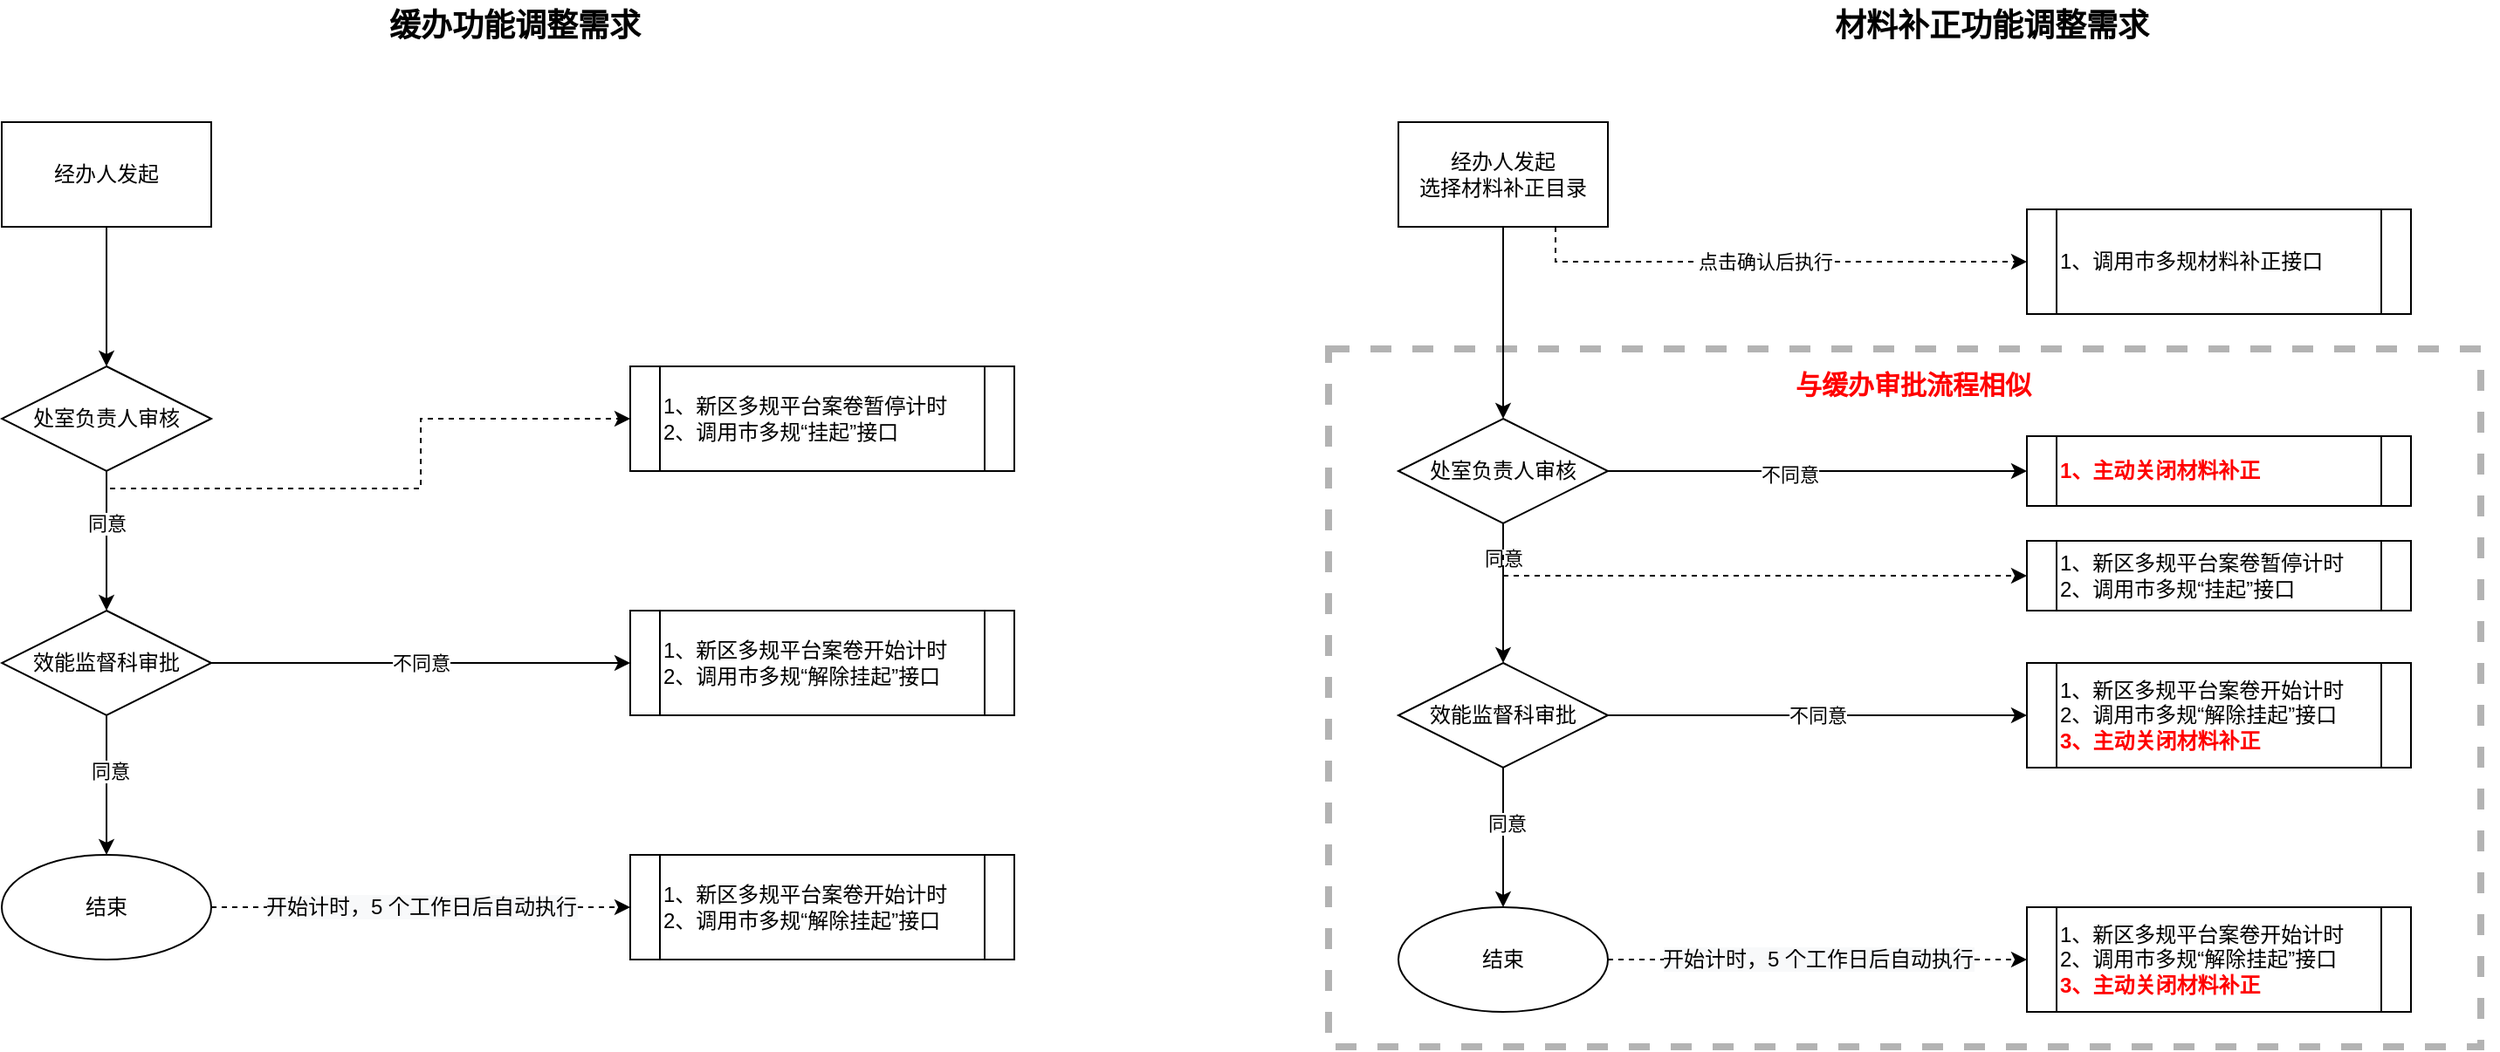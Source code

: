 <mxfile version="14.6.13" type="github">
  <diagram id="ihwht_RgDGC7BpIB0vgZ" name="Page-1">
    <mxGraphModel dx="1422" dy="794" grid="1" gridSize="10" guides="1" tooltips="1" connect="1" arrows="1" fold="1" page="1" pageScale="1" pageWidth="827" pageHeight="1169" math="0" shadow="0">
      <root>
        <mxCell id="0" />
        <mxCell id="1" parent="0" />
        <mxCell id="OilqJA6hoogybqTPg4Va-66" value="" style="rounded=0;whiteSpace=wrap;html=1;fontSize=12;dashed=1;strokeWidth=4;fontColor=#B3B3B3;strokeColor=#B3B3B3;" parent="1" vertex="1">
          <mxGeometry x="880" y="290" width="660" height="400" as="geometry" />
        </mxCell>
        <mxCell id="OilqJA6hoogybqTPg4Va-3" value="" style="edgeStyle=orthogonalEdgeStyle;rounded=0;orthogonalLoop=1;jettySize=auto;html=1;entryX=0.5;entryY=0;entryDx=0;entryDy=0;" parent="1" source="OilqJA6hoogybqTPg4Va-1" target="OilqJA6hoogybqTPg4Va-6" edge="1">
          <mxGeometry relative="1" as="geometry">
            <mxPoint x="180" y="300" as="targetPoint" />
          </mxGeometry>
        </mxCell>
        <mxCell id="OilqJA6hoogybqTPg4Va-1" value="经办人发起" style="rounded=0;whiteSpace=wrap;html=1;" parent="1" vertex="1">
          <mxGeometry x="120" y="160" width="120" height="60" as="geometry" />
        </mxCell>
        <mxCell id="OilqJA6hoogybqTPg4Va-8" value="" style="edgeStyle=orthogonalEdgeStyle;rounded=0;orthogonalLoop=1;jettySize=auto;html=1;" parent="1" source="OilqJA6hoogybqTPg4Va-6" target="OilqJA6hoogybqTPg4Va-7" edge="1">
          <mxGeometry relative="1" as="geometry" />
        </mxCell>
        <mxCell id="OilqJA6hoogybqTPg4Va-13" value="同意" style="edgeLabel;html=1;align=center;verticalAlign=middle;resizable=0;points=[];" parent="OilqJA6hoogybqTPg4Va-8" vertex="1" connectable="0">
          <mxGeometry x="-0.25" y="-2" relative="1" as="geometry">
            <mxPoint x="2" as="offset" />
          </mxGeometry>
        </mxCell>
        <mxCell id="OilqJA6hoogybqTPg4Va-32" style="edgeStyle=orthogonalEdgeStyle;rounded=0;orthogonalLoop=1;jettySize=auto;html=1;exitX=0.5;exitY=1;exitDx=0;exitDy=0;entryX=0;entryY=0.5;entryDx=0;entryDy=0;dashed=1;fontSize=18;" parent="1" source="OilqJA6hoogybqTPg4Va-6" target="OilqJA6hoogybqTPg4Va-10" edge="1">
          <mxGeometry relative="1" as="geometry">
            <Array as="points">
              <mxPoint x="180" y="370" />
              <mxPoint x="360" y="370" />
              <mxPoint x="360" y="330" />
            </Array>
          </mxGeometry>
        </mxCell>
        <mxCell id="OilqJA6hoogybqTPg4Va-6" value="&lt;span&gt;处室负责人审核&lt;/span&gt;" style="rhombus;whiteSpace=wrap;html=1;" parent="1" vertex="1">
          <mxGeometry x="120" y="300" width="120" height="60" as="geometry" />
        </mxCell>
        <mxCell id="OilqJA6hoogybqTPg4Va-18" style="edgeStyle=orthogonalEdgeStyle;rounded=0;orthogonalLoop=1;jettySize=auto;html=1;exitX=1;exitY=0.5;exitDx=0;exitDy=0;entryX=0;entryY=0.5;entryDx=0;entryDy=0;" parent="1" source="OilqJA6hoogybqTPg4Va-7" target="OilqJA6hoogybqTPg4Va-17" edge="1">
          <mxGeometry relative="1" as="geometry" />
        </mxCell>
        <mxCell id="OilqJA6hoogybqTPg4Va-19" value="不同意" style="edgeLabel;html=1;align=center;verticalAlign=middle;resizable=0;points=[];" parent="OilqJA6hoogybqTPg4Va-18" vertex="1" connectable="0">
          <mxGeometry x="-0.125" y="-1" relative="1" as="geometry">
            <mxPoint x="15" y="-1" as="offset" />
          </mxGeometry>
        </mxCell>
        <mxCell id="OilqJA6hoogybqTPg4Va-21" value="" style="edgeStyle=orthogonalEdgeStyle;rounded=0;orthogonalLoop=1;jettySize=auto;html=1;" parent="1" source="OilqJA6hoogybqTPg4Va-7" target="OilqJA6hoogybqTPg4Va-20" edge="1">
          <mxGeometry relative="1" as="geometry" />
        </mxCell>
        <mxCell id="OilqJA6hoogybqTPg4Va-22" value="同意" style="edgeLabel;html=1;align=center;verticalAlign=middle;resizable=0;points=[];" parent="OilqJA6hoogybqTPg4Va-21" vertex="1" connectable="0">
          <mxGeometry x="-0.217" y="2" relative="1" as="geometry">
            <mxPoint as="offset" />
          </mxGeometry>
        </mxCell>
        <mxCell id="OilqJA6hoogybqTPg4Va-7" value="&lt;span&gt;效能监督科审批&lt;/span&gt;" style="rhombus;whiteSpace=wrap;html=1;" parent="1" vertex="1">
          <mxGeometry x="120" y="440" width="120" height="60" as="geometry" />
        </mxCell>
        <mxCell id="OilqJA6hoogybqTPg4Va-10" value="1、新区多规平台案卷暂停计时&lt;br&gt;2、调用市多规“挂起”接口" style="shape=process;whiteSpace=wrap;html=1;backgroundOutline=1;align=left;size=0.077;" parent="1" vertex="1">
          <mxGeometry x="480" y="300" width="220" height="60" as="geometry" />
        </mxCell>
        <mxCell id="OilqJA6hoogybqTPg4Va-17" value="1、新区多规平台案卷开始计时&lt;br&gt;2、调用市多规“解除挂起”接口" style="shape=process;whiteSpace=wrap;html=1;backgroundOutline=1;align=left;size=0.077;" parent="1" vertex="1">
          <mxGeometry x="480" y="440" width="220" height="60" as="geometry" />
        </mxCell>
        <mxCell id="OilqJA6hoogybqTPg4Va-26" style="edgeStyle=orthogonalEdgeStyle;rounded=0;orthogonalLoop=1;jettySize=auto;html=1;exitX=1;exitY=0.5;exitDx=0;exitDy=0;entryX=0;entryY=0.5;entryDx=0;entryDy=0;dashed=1;" parent="1" source="OilqJA6hoogybqTPg4Va-20" target="OilqJA6hoogybqTPg4Va-25" edge="1">
          <mxGeometry relative="1" as="geometry" />
        </mxCell>
        <mxCell id="OilqJA6hoogybqTPg4Va-27" value="&lt;span style=&quot;font-size: 12px ; text-align: left ; background-color: rgb(248 , 249 , 250)&quot;&gt;开始计时，5 个工作日后自动执行&lt;/span&gt;" style="edgeLabel;html=1;align=center;verticalAlign=middle;resizable=0;points=[];" parent="OilqJA6hoogybqTPg4Va-26" vertex="1" connectable="0">
          <mxGeometry x="-0.125" y="2" relative="1" as="geometry">
            <mxPoint x="15" y="2" as="offset" />
          </mxGeometry>
        </mxCell>
        <mxCell id="OilqJA6hoogybqTPg4Va-20" value="结束" style="ellipse;whiteSpace=wrap;html=1;" parent="1" vertex="1">
          <mxGeometry x="120" y="580" width="120" height="60" as="geometry" />
        </mxCell>
        <mxCell id="OilqJA6hoogybqTPg4Va-25" value="1、新区多规平台案卷开始计时&lt;br&gt;2、调用市多规“解除挂起”接口" style="shape=process;whiteSpace=wrap;html=1;backgroundOutline=1;align=left;size=0.077;" parent="1" vertex="1">
          <mxGeometry x="480" y="580" width="220" height="60" as="geometry" />
        </mxCell>
        <mxCell id="OilqJA6hoogybqTPg4Va-28" value="缓办功能调整需求" style="text;html=1;strokeColor=none;fillColor=none;align=center;verticalAlign=middle;whiteSpace=wrap;rounded=0;fontSize=18;fontStyle=1" parent="1" vertex="1">
          <mxGeometry x="124" y="90" width="580" height="30" as="geometry" />
        </mxCell>
        <mxCell id="OilqJA6hoogybqTPg4Va-29" value="材料补正功能调整需求" style="text;html=1;strokeColor=none;fillColor=none;align=center;verticalAlign=middle;whiteSpace=wrap;rounded=0;fontSize=18;fontStyle=1" parent="1" vertex="1">
          <mxGeometry x="970" y="90" width="580" height="30" as="geometry" />
        </mxCell>
        <mxCell id="OilqJA6hoogybqTPg4Va-50" style="edgeStyle=orthogonalEdgeStyle;rounded=0;orthogonalLoop=1;jettySize=auto;html=1;exitX=0.75;exitY=1;exitDx=0;exitDy=0;entryX=0;entryY=0.5;entryDx=0;entryDy=0;fontSize=12;dashed=1;" parent="1" source="OilqJA6hoogybqTPg4Va-30" target="OilqJA6hoogybqTPg4Va-42" edge="1">
          <mxGeometry relative="1" as="geometry" />
        </mxCell>
        <mxCell id="GDCJH5cwwwnvC5ib_Jdx-5" value="点击确认后执行" style="edgeLabel;html=1;align=center;verticalAlign=middle;resizable=0;points=[];" vertex="1" connectable="0" parent="OilqJA6hoogybqTPg4Va-50">
          <mxGeometry x="-0.179" y="-3" relative="1" as="geometry">
            <mxPoint x="21" y="-3" as="offset" />
          </mxGeometry>
        </mxCell>
        <mxCell id="GDCJH5cwwwnvC5ib_Jdx-1" style="edgeStyle=orthogonalEdgeStyle;rounded=0;orthogonalLoop=1;jettySize=auto;html=1;exitX=0.5;exitY=1;exitDx=0;exitDy=0;entryX=0.5;entryY=0;entryDx=0;entryDy=0;" edge="1" parent="1" source="OilqJA6hoogybqTPg4Va-30" target="OilqJA6hoogybqTPg4Va-54">
          <mxGeometry relative="1" as="geometry" />
        </mxCell>
        <mxCell id="OilqJA6hoogybqTPg4Va-30" value="经办人发起&lt;br&gt;选择材料补正目录" style="rounded=0;whiteSpace=wrap;html=1;" parent="1" vertex="1">
          <mxGeometry x="920" y="160" width="120" height="60" as="geometry" />
        </mxCell>
        <mxCell id="OilqJA6hoogybqTPg4Va-42" value="1、调用市多规材料补正接口" style="shape=process;whiteSpace=wrap;html=1;backgroundOutline=1;align=left;size=0.077;" parent="1" vertex="1">
          <mxGeometry x="1280" y="210" width="220" height="60" as="geometry" />
        </mxCell>
        <mxCell id="OilqJA6hoogybqTPg4Va-51" value="" style="edgeStyle=orthogonalEdgeStyle;rounded=0;orthogonalLoop=1;jettySize=auto;html=1;" parent="1" source="OilqJA6hoogybqTPg4Va-54" target="OilqJA6hoogybqTPg4Va-59" edge="1">
          <mxGeometry relative="1" as="geometry" />
        </mxCell>
        <mxCell id="OilqJA6hoogybqTPg4Va-52" value="同意" style="edgeLabel;html=1;align=center;verticalAlign=middle;resizable=0;points=[];" parent="OilqJA6hoogybqTPg4Va-51" vertex="1" connectable="0">
          <mxGeometry x="-0.25" y="-2" relative="1" as="geometry">
            <mxPoint x="2" y="-10" as="offset" />
          </mxGeometry>
        </mxCell>
        <mxCell id="OilqJA6hoogybqTPg4Va-53" style="edgeStyle=orthogonalEdgeStyle;rounded=0;orthogonalLoop=1;jettySize=auto;html=1;exitX=0.5;exitY=1;exitDx=0;exitDy=0;entryX=0;entryY=0.5;entryDx=0;entryDy=0;dashed=1;fontSize=18;" parent="1" source="OilqJA6hoogybqTPg4Va-54" target="OilqJA6hoogybqTPg4Va-60" edge="1">
          <mxGeometry relative="1" as="geometry">
            <Array as="points">
              <mxPoint x="980" y="420" />
            </Array>
          </mxGeometry>
        </mxCell>
        <mxCell id="GDCJH5cwwwnvC5ib_Jdx-3" style="edgeStyle=orthogonalEdgeStyle;rounded=0;orthogonalLoop=1;jettySize=auto;html=1;exitX=1;exitY=0.5;exitDx=0;exitDy=0;entryX=0;entryY=0.5;entryDx=0;entryDy=0;" edge="1" parent="1" source="OilqJA6hoogybqTPg4Va-54" target="GDCJH5cwwwnvC5ib_Jdx-2">
          <mxGeometry relative="1" as="geometry" />
        </mxCell>
        <mxCell id="GDCJH5cwwwnvC5ib_Jdx-4" value="不同意" style="edgeLabel;html=1;align=center;verticalAlign=middle;resizable=0;points=[];" vertex="1" connectable="0" parent="GDCJH5cwwwnvC5ib_Jdx-3">
          <mxGeometry x="-0.133" y="-2" relative="1" as="geometry">
            <mxPoint as="offset" />
          </mxGeometry>
        </mxCell>
        <mxCell id="OilqJA6hoogybqTPg4Va-54" value="&lt;span&gt;处室负责人审核&lt;/span&gt;" style="rhombus;whiteSpace=wrap;html=1;" parent="1" vertex="1">
          <mxGeometry x="920" y="330" width="120" height="60" as="geometry" />
        </mxCell>
        <mxCell id="OilqJA6hoogybqTPg4Va-55" style="edgeStyle=orthogonalEdgeStyle;rounded=0;orthogonalLoop=1;jettySize=auto;html=1;exitX=1;exitY=0.5;exitDx=0;exitDy=0;entryX=0;entryY=0.5;entryDx=0;entryDy=0;" parent="1" source="OilqJA6hoogybqTPg4Va-59" target="OilqJA6hoogybqTPg4Va-61" edge="1">
          <mxGeometry relative="1" as="geometry" />
        </mxCell>
        <mxCell id="OilqJA6hoogybqTPg4Va-56" value="不同意" style="edgeLabel;html=1;align=center;verticalAlign=middle;resizable=0;points=[];" parent="OilqJA6hoogybqTPg4Va-55" vertex="1" connectable="0">
          <mxGeometry x="-0.125" y="-1" relative="1" as="geometry">
            <mxPoint x="15" y="-1" as="offset" />
          </mxGeometry>
        </mxCell>
        <mxCell id="OilqJA6hoogybqTPg4Va-57" value="" style="edgeStyle=orthogonalEdgeStyle;rounded=0;orthogonalLoop=1;jettySize=auto;html=1;" parent="1" source="OilqJA6hoogybqTPg4Va-59" target="OilqJA6hoogybqTPg4Va-64" edge="1">
          <mxGeometry relative="1" as="geometry" />
        </mxCell>
        <mxCell id="OilqJA6hoogybqTPg4Va-58" value="同意" style="edgeLabel;html=1;align=center;verticalAlign=middle;resizable=0;points=[];" parent="OilqJA6hoogybqTPg4Va-57" vertex="1" connectable="0">
          <mxGeometry x="-0.217" y="2" relative="1" as="geometry">
            <mxPoint as="offset" />
          </mxGeometry>
        </mxCell>
        <mxCell id="OilqJA6hoogybqTPg4Va-59" value="&lt;span&gt;效能监督科审批&lt;/span&gt;" style="rhombus;whiteSpace=wrap;html=1;" parent="1" vertex="1">
          <mxGeometry x="920" y="470" width="120" height="60" as="geometry" />
        </mxCell>
        <mxCell id="OilqJA6hoogybqTPg4Va-60" value="1、新区多规平台案卷暂停计时&lt;br&gt;2、调用市多规“挂起”接口" style="shape=process;whiteSpace=wrap;html=1;backgroundOutline=1;align=left;size=0.077;" parent="1" vertex="1">
          <mxGeometry x="1280" y="400" width="220" height="40" as="geometry" />
        </mxCell>
        <mxCell id="OilqJA6hoogybqTPg4Va-61" value="1、新区多规平台案卷开始计时&lt;br&gt;2、调用市多规“解除挂起”接口&lt;br&gt;&lt;b&gt;&lt;font color=&quot;#ff0000&quot;&gt;3、&lt;/font&gt;&lt;/b&gt;&lt;b&gt;&lt;font color=&quot;#ff0000&quot;&gt;主动&lt;/font&gt;&lt;/b&gt;&lt;b&gt;&lt;font color=&quot;#ff0000&quot;&gt;关闭材料补正&lt;/font&gt;&lt;/b&gt;" style="shape=process;whiteSpace=wrap;html=1;backgroundOutline=1;align=left;size=0.077;" parent="1" vertex="1">
          <mxGeometry x="1280" y="470" width="220" height="60" as="geometry" />
        </mxCell>
        <mxCell id="OilqJA6hoogybqTPg4Va-62" style="edgeStyle=orthogonalEdgeStyle;rounded=0;orthogonalLoop=1;jettySize=auto;html=1;exitX=1;exitY=0.5;exitDx=0;exitDy=0;entryX=0;entryY=0.5;entryDx=0;entryDy=0;dashed=1;" parent="1" source="OilqJA6hoogybqTPg4Va-64" target="OilqJA6hoogybqTPg4Va-65" edge="1">
          <mxGeometry relative="1" as="geometry" />
        </mxCell>
        <mxCell id="OilqJA6hoogybqTPg4Va-63" value="&lt;span style=&quot;font-size: 12px ; text-align: left ; background-color: rgb(248 , 249 , 250)&quot;&gt;开始计时，5 个工作日后自动执行&lt;/span&gt;" style="edgeLabel;html=1;align=center;verticalAlign=middle;resizable=0;points=[];" parent="OilqJA6hoogybqTPg4Va-62" vertex="1" connectable="0">
          <mxGeometry x="-0.125" y="2" relative="1" as="geometry">
            <mxPoint x="15" y="2" as="offset" />
          </mxGeometry>
        </mxCell>
        <mxCell id="OilqJA6hoogybqTPg4Va-64" value="结束" style="ellipse;whiteSpace=wrap;html=1;" parent="1" vertex="1">
          <mxGeometry x="920" y="610" width="120" height="60" as="geometry" />
        </mxCell>
        <mxCell id="OilqJA6hoogybqTPg4Va-65" value="1、新区多规平台案卷开始计时&lt;br&gt;2、调用市多规“解除挂起”接口&lt;br&gt;&lt;b&gt;&lt;font color=&quot;#ff0000&quot;&gt;3、&lt;/font&gt;&lt;/b&gt;&lt;b&gt;&lt;font color=&quot;#ff0000&quot;&gt;主动&lt;/font&gt;&lt;/b&gt;&lt;b&gt;&lt;font color=&quot;#ff0000&quot;&gt;关闭材料补正&lt;/font&gt;&lt;/b&gt;" style="shape=process;whiteSpace=wrap;html=1;backgroundOutline=1;align=left;size=0.077;" parent="1" vertex="1">
          <mxGeometry x="1280" y="610" width="220" height="60" as="geometry" />
        </mxCell>
        <mxCell id="OilqJA6hoogybqTPg4Va-67" value="与缓办审批流程相似" style="text;html=1;strokeColor=none;fillColor=none;align=center;verticalAlign=middle;whiteSpace=wrap;rounded=0;dashed=1;fontSize=15;fontStyle=1;fontColor=#FF0000;" parent="1" vertex="1">
          <mxGeometry x="1090" y="300" width="250" height="20" as="geometry" />
        </mxCell>
        <mxCell id="GDCJH5cwwwnvC5ib_Jdx-2" value="&lt;b&gt;&lt;font color=&quot;#ff0000&quot;&gt;1、主动关闭材料补正&lt;/font&gt;&lt;/b&gt;" style="shape=process;whiteSpace=wrap;html=1;backgroundOutline=1;align=left;size=0.077;" vertex="1" parent="1">
          <mxGeometry x="1280" y="340" width="220" height="40" as="geometry" />
        </mxCell>
      </root>
    </mxGraphModel>
  </diagram>
</mxfile>
